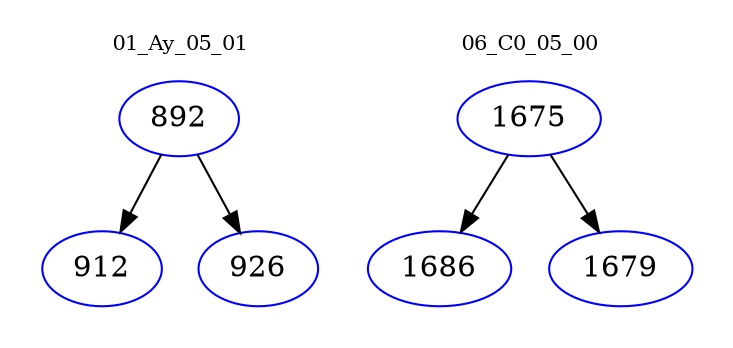 digraph{
subgraph cluster_0 {
color = white
label = "01_Ay_05_01";
fontsize=10;
T0_892 [label="892", color="blue"]
T0_892 -> T0_912 [color="black"]
T0_912 [label="912", color="blue"]
T0_892 -> T0_926 [color="black"]
T0_926 [label="926", color="blue"]
}
subgraph cluster_1 {
color = white
label = "06_C0_05_00";
fontsize=10;
T1_1675 [label="1675", color="blue"]
T1_1675 -> T1_1686 [color="black"]
T1_1686 [label="1686", color="blue"]
T1_1675 -> T1_1679 [color="black"]
T1_1679 [label="1679", color="blue"]
}
}
